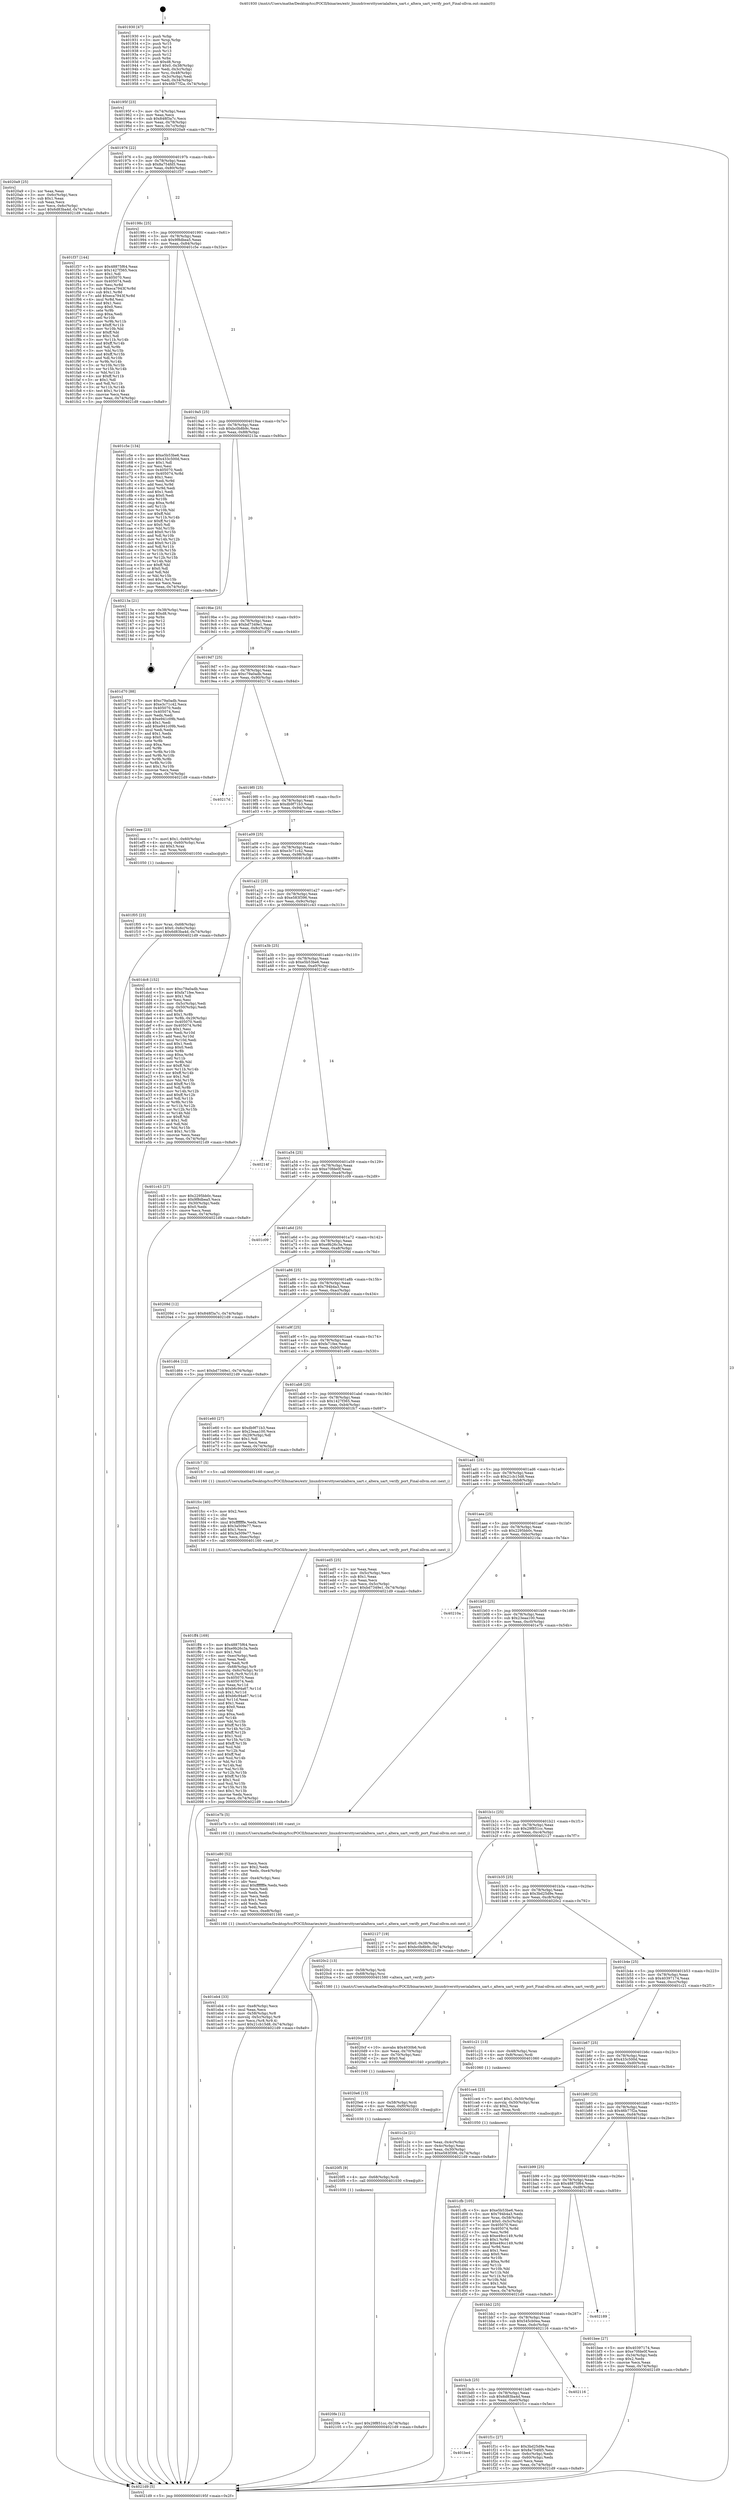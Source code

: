 digraph "0x401930" {
  label = "0x401930 (/mnt/c/Users/mathe/Desktop/tcc/POCII/binaries/extr_linuxdriversttyserialaltera_uart.c_altera_uart_verify_port_Final-ollvm.out::main(0))"
  labelloc = "t"
  node[shape=record]

  Entry [label="",width=0.3,height=0.3,shape=circle,fillcolor=black,style=filled]
  "0x40195f" [label="{
     0x40195f [23]\l
     | [instrs]\l
     &nbsp;&nbsp;0x40195f \<+3\>: mov -0x74(%rbp),%eax\l
     &nbsp;&nbsp;0x401962 \<+2\>: mov %eax,%ecx\l
     &nbsp;&nbsp;0x401964 \<+6\>: sub $0x848f3a7c,%ecx\l
     &nbsp;&nbsp;0x40196a \<+3\>: mov %eax,-0x78(%rbp)\l
     &nbsp;&nbsp;0x40196d \<+3\>: mov %ecx,-0x7c(%rbp)\l
     &nbsp;&nbsp;0x401970 \<+6\>: je 00000000004020a9 \<main+0x779\>\l
  }"]
  "0x4020a9" [label="{
     0x4020a9 [25]\l
     | [instrs]\l
     &nbsp;&nbsp;0x4020a9 \<+2\>: xor %eax,%eax\l
     &nbsp;&nbsp;0x4020ab \<+3\>: mov -0x6c(%rbp),%ecx\l
     &nbsp;&nbsp;0x4020ae \<+3\>: sub $0x1,%eax\l
     &nbsp;&nbsp;0x4020b1 \<+2\>: sub %eax,%ecx\l
     &nbsp;&nbsp;0x4020b3 \<+3\>: mov %ecx,-0x6c(%rbp)\l
     &nbsp;&nbsp;0x4020b6 \<+7\>: movl $0x6d83ba4d,-0x74(%rbp)\l
     &nbsp;&nbsp;0x4020bd \<+5\>: jmp 00000000004021d9 \<main+0x8a9\>\l
  }"]
  "0x401976" [label="{
     0x401976 [22]\l
     | [instrs]\l
     &nbsp;&nbsp;0x401976 \<+5\>: jmp 000000000040197b \<main+0x4b\>\l
     &nbsp;&nbsp;0x40197b \<+3\>: mov -0x78(%rbp),%eax\l
     &nbsp;&nbsp;0x40197e \<+5\>: sub $0x8a754fd5,%eax\l
     &nbsp;&nbsp;0x401983 \<+3\>: mov %eax,-0x80(%rbp)\l
     &nbsp;&nbsp;0x401986 \<+6\>: je 0000000000401f37 \<main+0x607\>\l
  }"]
  Exit [label="",width=0.3,height=0.3,shape=circle,fillcolor=black,style=filled,peripheries=2]
  "0x401f37" [label="{
     0x401f37 [144]\l
     | [instrs]\l
     &nbsp;&nbsp;0x401f37 \<+5\>: mov $0x48875f64,%eax\l
     &nbsp;&nbsp;0x401f3c \<+5\>: mov $0x1427f365,%ecx\l
     &nbsp;&nbsp;0x401f41 \<+2\>: mov $0x1,%dl\l
     &nbsp;&nbsp;0x401f43 \<+7\>: mov 0x405070,%esi\l
     &nbsp;&nbsp;0x401f4a \<+7\>: mov 0x405074,%edi\l
     &nbsp;&nbsp;0x401f51 \<+3\>: mov %esi,%r8d\l
     &nbsp;&nbsp;0x401f54 \<+7\>: sub $0xeca7943f,%r8d\l
     &nbsp;&nbsp;0x401f5b \<+4\>: sub $0x1,%r8d\l
     &nbsp;&nbsp;0x401f5f \<+7\>: add $0xeca7943f,%r8d\l
     &nbsp;&nbsp;0x401f66 \<+4\>: imul %r8d,%esi\l
     &nbsp;&nbsp;0x401f6a \<+3\>: and $0x1,%esi\l
     &nbsp;&nbsp;0x401f6d \<+3\>: cmp $0x0,%esi\l
     &nbsp;&nbsp;0x401f70 \<+4\>: sete %r9b\l
     &nbsp;&nbsp;0x401f74 \<+3\>: cmp $0xa,%edi\l
     &nbsp;&nbsp;0x401f77 \<+4\>: setl %r10b\l
     &nbsp;&nbsp;0x401f7b \<+3\>: mov %r9b,%r11b\l
     &nbsp;&nbsp;0x401f7e \<+4\>: xor $0xff,%r11b\l
     &nbsp;&nbsp;0x401f82 \<+3\>: mov %r10b,%bl\l
     &nbsp;&nbsp;0x401f85 \<+3\>: xor $0xff,%bl\l
     &nbsp;&nbsp;0x401f88 \<+3\>: xor $0x1,%dl\l
     &nbsp;&nbsp;0x401f8b \<+3\>: mov %r11b,%r14b\l
     &nbsp;&nbsp;0x401f8e \<+4\>: and $0xff,%r14b\l
     &nbsp;&nbsp;0x401f92 \<+3\>: and %dl,%r9b\l
     &nbsp;&nbsp;0x401f95 \<+3\>: mov %bl,%r15b\l
     &nbsp;&nbsp;0x401f98 \<+4\>: and $0xff,%r15b\l
     &nbsp;&nbsp;0x401f9c \<+3\>: and %dl,%r10b\l
     &nbsp;&nbsp;0x401f9f \<+3\>: or %r9b,%r14b\l
     &nbsp;&nbsp;0x401fa2 \<+3\>: or %r10b,%r15b\l
     &nbsp;&nbsp;0x401fa5 \<+3\>: xor %r15b,%r14b\l
     &nbsp;&nbsp;0x401fa8 \<+3\>: or %bl,%r11b\l
     &nbsp;&nbsp;0x401fab \<+4\>: xor $0xff,%r11b\l
     &nbsp;&nbsp;0x401faf \<+3\>: or $0x1,%dl\l
     &nbsp;&nbsp;0x401fb2 \<+3\>: and %dl,%r11b\l
     &nbsp;&nbsp;0x401fb5 \<+3\>: or %r11b,%r14b\l
     &nbsp;&nbsp;0x401fb8 \<+4\>: test $0x1,%r14b\l
     &nbsp;&nbsp;0x401fbc \<+3\>: cmovne %ecx,%eax\l
     &nbsp;&nbsp;0x401fbf \<+3\>: mov %eax,-0x74(%rbp)\l
     &nbsp;&nbsp;0x401fc2 \<+5\>: jmp 00000000004021d9 \<main+0x8a9\>\l
  }"]
  "0x40198c" [label="{
     0x40198c [25]\l
     | [instrs]\l
     &nbsp;&nbsp;0x40198c \<+5\>: jmp 0000000000401991 \<main+0x61\>\l
     &nbsp;&nbsp;0x401991 \<+3\>: mov -0x78(%rbp),%eax\l
     &nbsp;&nbsp;0x401994 \<+5\>: sub $0x9f8dbea5,%eax\l
     &nbsp;&nbsp;0x401999 \<+6\>: mov %eax,-0x84(%rbp)\l
     &nbsp;&nbsp;0x40199f \<+6\>: je 0000000000401c5e \<main+0x32e\>\l
  }"]
  "0x4020fe" [label="{
     0x4020fe [12]\l
     | [instrs]\l
     &nbsp;&nbsp;0x4020fe \<+7\>: movl $0x29f851cc,-0x74(%rbp)\l
     &nbsp;&nbsp;0x402105 \<+5\>: jmp 00000000004021d9 \<main+0x8a9\>\l
  }"]
  "0x401c5e" [label="{
     0x401c5e [134]\l
     | [instrs]\l
     &nbsp;&nbsp;0x401c5e \<+5\>: mov $0xe5b53be6,%eax\l
     &nbsp;&nbsp;0x401c63 \<+5\>: mov $0x433c500d,%ecx\l
     &nbsp;&nbsp;0x401c68 \<+2\>: mov $0x1,%dl\l
     &nbsp;&nbsp;0x401c6a \<+2\>: xor %esi,%esi\l
     &nbsp;&nbsp;0x401c6c \<+7\>: mov 0x405070,%edi\l
     &nbsp;&nbsp;0x401c73 \<+8\>: mov 0x405074,%r8d\l
     &nbsp;&nbsp;0x401c7b \<+3\>: sub $0x1,%esi\l
     &nbsp;&nbsp;0x401c7e \<+3\>: mov %edi,%r9d\l
     &nbsp;&nbsp;0x401c81 \<+3\>: add %esi,%r9d\l
     &nbsp;&nbsp;0x401c84 \<+4\>: imul %r9d,%edi\l
     &nbsp;&nbsp;0x401c88 \<+3\>: and $0x1,%edi\l
     &nbsp;&nbsp;0x401c8b \<+3\>: cmp $0x0,%edi\l
     &nbsp;&nbsp;0x401c8e \<+4\>: sete %r10b\l
     &nbsp;&nbsp;0x401c92 \<+4\>: cmp $0xa,%r8d\l
     &nbsp;&nbsp;0x401c96 \<+4\>: setl %r11b\l
     &nbsp;&nbsp;0x401c9a \<+3\>: mov %r10b,%bl\l
     &nbsp;&nbsp;0x401c9d \<+3\>: xor $0xff,%bl\l
     &nbsp;&nbsp;0x401ca0 \<+3\>: mov %r11b,%r14b\l
     &nbsp;&nbsp;0x401ca3 \<+4\>: xor $0xff,%r14b\l
     &nbsp;&nbsp;0x401ca7 \<+3\>: xor $0x0,%dl\l
     &nbsp;&nbsp;0x401caa \<+3\>: mov %bl,%r15b\l
     &nbsp;&nbsp;0x401cad \<+4\>: and $0x0,%r15b\l
     &nbsp;&nbsp;0x401cb1 \<+3\>: and %dl,%r10b\l
     &nbsp;&nbsp;0x401cb4 \<+3\>: mov %r14b,%r12b\l
     &nbsp;&nbsp;0x401cb7 \<+4\>: and $0x0,%r12b\l
     &nbsp;&nbsp;0x401cbb \<+3\>: and %dl,%r11b\l
     &nbsp;&nbsp;0x401cbe \<+3\>: or %r10b,%r15b\l
     &nbsp;&nbsp;0x401cc1 \<+3\>: or %r11b,%r12b\l
     &nbsp;&nbsp;0x401cc4 \<+3\>: xor %r12b,%r15b\l
     &nbsp;&nbsp;0x401cc7 \<+3\>: or %r14b,%bl\l
     &nbsp;&nbsp;0x401cca \<+3\>: xor $0xff,%bl\l
     &nbsp;&nbsp;0x401ccd \<+3\>: or $0x0,%dl\l
     &nbsp;&nbsp;0x401cd0 \<+2\>: and %dl,%bl\l
     &nbsp;&nbsp;0x401cd2 \<+3\>: or %bl,%r15b\l
     &nbsp;&nbsp;0x401cd5 \<+4\>: test $0x1,%r15b\l
     &nbsp;&nbsp;0x401cd9 \<+3\>: cmovne %ecx,%eax\l
     &nbsp;&nbsp;0x401cdc \<+3\>: mov %eax,-0x74(%rbp)\l
     &nbsp;&nbsp;0x401cdf \<+5\>: jmp 00000000004021d9 \<main+0x8a9\>\l
  }"]
  "0x4019a5" [label="{
     0x4019a5 [25]\l
     | [instrs]\l
     &nbsp;&nbsp;0x4019a5 \<+5\>: jmp 00000000004019aa \<main+0x7a\>\l
     &nbsp;&nbsp;0x4019aa \<+3\>: mov -0x78(%rbp),%eax\l
     &nbsp;&nbsp;0x4019ad \<+5\>: sub $0xbc0b8b9c,%eax\l
     &nbsp;&nbsp;0x4019b2 \<+6\>: mov %eax,-0x88(%rbp)\l
     &nbsp;&nbsp;0x4019b8 \<+6\>: je 000000000040213a \<main+0x80a\>\l
  }"]
  "0x4020f5" [label="{
     0x4020f5 [9]\l
     | [instrs]\l
     &nbsp;&nbsp;0x4020f5 \<+4\>: mov -0x68(%rbp),%rdi\l
     &nbsp;&nbsp;0x4020f9 \<+5\>: call 0000000000401030 \<free@plt\>\l
     | [calls]\l
     &nbsp;&nbsp;0x401030 \{1\} (unknown)\l
  }"]
  "0x40213a" [label="{
     0x40213a [21]\l
     | [instrs]\l
     &nbsp;&nbsp;0x40213a \<+3\>: mov -0x38(%rbp),%eax\l
     &nbsp;&nbsp;0x40213d \<+7\>: add $0xd8,%rsp\l
     &nbsp;&nbsp;0x402144 \<+1\>: pop %rbx\l
     &nbsp;&nbsp;0x402145 \<+2\>: pop %r12\l
     &nbsp;&nbsp;0x402147 \<+2\>: pop %r13\l
     &nbsp;&nbsp;0x402149 \<+2\>: pop %r14\l
     &nbsp;&nbsp;0x40214b \<+2\>: pop %r15\l
     &nbsp;&nbsp;0x40214d \<+1\>: pop %rbp\l
     &nbsp;&nbsp;0x40214e \<+1\>: ret\l
  }"]
  "0x4019be" [label="{
     0x4019be [25]\l
     | [instrs]\l
     &nbsp;&nbsp;0x4019be \<+5\>: jmp 00000000004019c3 \<main+0x93\>\l
     &nbsp;&nbsp;0x4019c3 \<+3\>: mov -0x78(%rbp),%eax\l
     &nbsp;&nbsp;0x4019c6 \<+5\>: sub $0xbd7349e1,%eax\l
     &nbsp;&nbsp;0x4019cb \<+6\>: mov %eax,-0x8c(%rbp)\l
     &nbsp;&nbsp;0x4019d1 \<+6\>: je 0000000000401d70 \<main+0x440\>\l
  }"]
  "0x4020e6" [label="{
     0x4020e6 [15]\l
     | [instrs]\l
     &nbsp;&nbsp;0x4020e6 \<+4\>: mov -0x58(%rbp),%rdi\l
     &nbsp;&nbsp;0x4020ea \<+6\>: mov %eax,-0xf0(%rbp)\l
     &nbsp;&nbsp;0x4020f0 \<+5\>: call 0000000000401030 \<free@plt\>\l
     | [calls]\l
     &nbsp;&nbsp;0x401030 \{1\} (unknown)\l
  }"]
  "0x401d70" [label="{
     0x401d70 [88]\l
     | [instrs]\l
     &nbsp;&nbsp;0x401d70 \<+5\>: mov $0xc79a0adb,%eax\l
     &nbsp;&nbsp;0x401d75 \<+5\>: mov $0xe3c71c42,%ecx\l
     &nbsp;&nbsp;0x401d7a \<+7\>: mov 0x405070,%edx\l
     &nbsp;&nbsp;0x401d81 \<+7\>: mov 0x405074,%esi\l
     &nbsp;&nbsp;0x401d88 \<+2\>: mov %edx,%edi\l
     &nbsp;&nbsp;0x401d8a \<+6\>: sub $0xe941c09b,%edi\l
     &nbsp;&nbsp;0x401d90 \<+3\>: sub $0x1,%edi\l
     &nbsp;&nbsp;0x401d93 \<+6\>: add $0xe941c09b,%edi\l
     &nbsp;&nbsp;0x401d99 \<+3\>: imul %edi,%edx\l
     &nbsp;&nbsp;0x401d9c \<+3\>: and $0x1,%edx\l
     &nbsp;&nbsp;0x401d9f \<+3\>: cmp $0x0,%edx\l
     &nbsp;&nbsp;0x401da2 \<+4\>: sete %r8b\l
     &nbsp;&nbsp;0x401da6 \<+3\>: cmp $0xa,%esi\l
     &nbsp;&nbsp;0x401da9 \<+4\>: setl %r9b\l
     &nbsp;&nbsp;0x401dad \<+3\>: mov %r8b,%r10b\l
     &nbsp;&nbsp;0x401db0 \<+3\>: and %r9b,%r10b\l
     &nbsp;&nbsp;0x401db3 \<+3\>: xor %r9b,%r8b\l
     &nbsp;&nbsp;0x401db6 \<+3\>: or %r8b,%r10b\l
     &nbsp;&nbsp;0x401db9 \<+4\>: test $0x1,%r10b\l
     &nbsp;&nbsp;0x401dbd \<+3\>: cmovne %ecx,%eax\l
     &nbsp;&nbsp;0x401dc0 \<+3\>: mov %eax,-0x74(%rbp)\l
     &nbsp;&nbsp;0x401dc3 \<+5\>: jmp 00000000004021d9 \<main+0x8a9\>\l
  }"]
  "0x4019d7" [label="{
     0x4019d7 [25]\l
     | [instrs]\l
     &nbsp;&nbsp;0x4019d7 \<+5\>: jmp 00000000004019dc \<main+0xac\>\l
     &nbsp;&nbsp;0x4019dc \<+3\>: mov -0x78(%rbp),%eax\l
     &nbsp;&nbsp;0x4019df \<+5\>: sub $0xc79a0adb,%eax\l
     &nbsp;&nbsp;0x4019e4 \<+6\>: mov %eax,-0x90(%rbp)\l
     &nbsp;&nbsp;0x4019ea \<+6\>: je 000000000040217d \<main+0x84d\>\l
  }"]
  "0x4020cf" [label="{
     0x4020cf [23]\l
     | [instrs]\l
     &nbsp;&nbsp;0x4020cf \<+10\>: movabs $0x4030b6,%rdi\l
     &nbsp;&nbsp;0x4020d9 \<+3\>: mov %eax,-0x70(%rbp)\l
     &nbsp;&nbsp;0x4020dc \<+3\>: mov -0x70(%rbp),%esi\l
     &nbsp;&nbsp;0x4020df \<+2\>: mov $0x0,%al\l
     &nbsp;&nbsp;0x4020e1 \<+5\>: call 0000000000401040 \<printf@plt\>\l
     | [calls]\l
     &nbsp;&nbsp;0x401040 \{1\} (unknown)\l
  }"]
  "0x40217d" [label="{
     0x40217d\l
  }", style=dashed]
  "0x4019f0" [label="{
     0x4019f0 [25]\l
     | [instrs]\l
     &nbsp;&nbsp;0x4019f0 \<+5\>: jmp 00000000004019f5 \<main+0xc5\>\l
     &nbsp;&nbsp;0x4019f5 \<+3\>: mov -0x78(%rbp),%eax\l
     &nbsp;&nbsp;0x4019f8 \<+5\>: sub $0xdb9f71b3,%eax\l
     &nbsp;&nbsp;0x4019fd \<+6\>: mov %eax,-0x94(%rbp)\l
     &nbsp;&nbsp;0x401a03 \<+6\>: je 0000000000401eee \<main+0x5be\>\l
  }"]
  "0x401ff4" [label="{
     0x401ff4 [169]\l
     | [instrs]\l
     &nbsp;&nbsp;0x401ff4 \<+5\>: mov $0x48875f64,%ecx\l
     &nbsp;&nbsp;0x401ff9 \<+5\>: mov $0xe9b26c3a,%edx\l
     &nbsp;&nbsp;0x401ffe \<+3\>: mov $0x1,%sil\l
     &nbsp;&nbsp;0x402001 \<+6\>: mov -0xec(%rbp),%edi\l
     &nbsp;&nbsp;0x402007 \<+3\>: imul %eax,%edi\l
     &nbsp;&nbsp;0x40200a \<+3\>: movslq %edi,%r8\l
     &nbsp;&nbsp;0x40200d \<+4\>: mov -0x68(%rbp),%r9\l
     &nbsp;&nbsp;0x402011 \<+4\>: movslq -0x6c(%rbp),%r10\l
     &nbsp;&nbsp;0x402015 \<+4\>: mov %r8,(%r9,%r10,8)\l
     &nbsp;&nbsp;0x402019 \<+7\>: mov 0x405070,%eax\l
     &nbsp;&nbsp;0x402020 \<+7\>: mov 0x405074,%edi\l
     &nbsp;&nbsp;0x402027 \<+3\>: mov %eax,%r11d\l
     &nbsp;&nbsp;0x40202a \<+7\>: sub $0xb6c94a67,%r11d\l
     &nbsp;&nbsp;0x402031 \<+4\>: sub $0x1,%r11d\l
     &nbsp;&nbsp;0x402035 \<+7\>: add $0xb6c94a67,%r11d\l
     &nbsp;&nbsp;0x40203c \<+4\>: imul %r11d,%eax\l
     &nbsp;&nbsp;0x402040 \<+3\>: and $0x1,%eax\l
     &nbsp;&nbsp;0x402043 \<+3\>: cmp $0x0,%eax\l
     &nbsp;&nbsp;0x402046 \<+3\>: sete %bl\l
     &nbsp;&nbsp;0x402049 \<+3\>: cmp $0xa,%edi\l
     &nbsp;&nbsp;0x40204c \<+4\>: setl %r14b\l
     &nbsp;&nbsp;0x402050 \<+3\>: mov %bl,%r15b\l
     &nbsp;&nbsp;0x402053 \<+4\>: xor $0xff,%r15b\l
     &nbsp;&nbsp;0x402057 \<+3\>: mov %r14b,%r12b\l
     &nbsp;&nbsp;0x40205a \<+4\>: xor $0xff,%r12b\l
     &nbsp;&nbsp;0x40205e \<+4\>: xor $0x1,%sil\l
     &nbsp;&nbsp;0x402062 \<+3\>: mov %r15b,%r13b\l
     &nbsp;&nbsp;0x402065 \<+4\>: and $0xff,%r13b\l
     &nbsp;&nbsp;0x402069 \<+3\>: and %sil,%bl\l
     &nbsp;&nbsp;0x40206c \<+3\>: mov %r12b,%al\l
     &nbsp;&nbsp;0x40206f \<+2\>: and $0xff,%al\l
     &nbsp;&nbsp;0x402071 \<+3\>: and %sil,%r14b\l
     &nbsp;&nbsp;0x402074 \<+3\>: or %bl,%r13b\l
     &nbsp;&nbsp;0x402077 \<+3\>: or %r14b,%al\l
     &nbsp;&nbsp;0x40207a \<+3\>: xor %al,%r13b\l
     &nbsp;&nbsp;0x40207d \<+3\>: or %r12b,%r15b\l
     &nbsp;&nbsp;0x402080 \<+4\>: xor $0xff,%r15b\l
     &nbsp;&nbsp;0x402084 \<+4\>: or $0x1,%sil\l
     &nbsp;&nbsp;0x402088 \<+3\>: and %sil,%r15b\l
     &nbsp;&nbsp;0x40208b \<+3\>: or %r15b,%r13b\l
     &nbsp;&nbsp;0x40208e \<+4\>: test $0x1,%r13b\l
     &nbsp;&nbsp;0x402092 \<+3\>: cmovne %edx,%ecx\l
     &nbsp;&nbsp;0x402095 \<+3\>: mov %ecx,-0x74(%rbp)\l
     &nbsp;&nbsp;0x402098 \<+5\>: jmp 00000000004021d9 \<main+0x8a9\>\l
  }"]
  "0x401eee" [label="{
     0x401eee [23]\l
     | [instrs]\l
     &nbsp;&nbsp;0x401eee \<+7\>: movl $0x1,-0x60(%rbp)\l
     &nbsp;&nbsp;0x401ef5 \<+4\>: movslq -0x60(%rbp),%rax\l
     &nbsp;&nbsp;0x401ef9 \<+4\>: shl $0x3,%rax\l
     &nbsp;&nbsp;0x401efd \<+3\>: mov %rax,%rdi\l
     &nbsp;&nbsp;0x401f00 \<+5\>: call 0000000000401050 \<malloc@plt\>\l
     | [calls]\l
     &nbsp;&nbsp;0x401050 \{1\} (unknown)\l
  }"]
  "0x401a09" [label="{
     0x401a09 [25]\l
     | [instrs]\l
     &nbsp;&nbsp;0x401a09 \<+5\>: jmp 0000000000401a0e \<main+0xde\>\l
     &nbsp;&nbsp;0x401a0e \<+3\>: mov -0x78(%rbp),%eax\l
     &nbsp;&nbsp;0x401a11 \<+5\>: sub $0xe3c71c42,%eax\l
     &nbsp;&nbsp;0x401a16 \<+6\>: mov %eax,-0x98(%rbp)\l
     &nbsp;&nbsp;0x401a1c \<+6\>: je 0000000000401dc8 \<main+0x498\>\l
  }"]
  "0x401fcc" [label="{
     0x401fcc [40]\l
     | [instrs]\l
     &nbsp;&nbsp;0x401fcc \<+5\>: mov $0x2,%ecx\l
     &nbsp;&nbsp;0x401fd1 \<+1\>: cltd\l
     &nbsp;&nbsp;0x401fd2 \<+2\>: idiv %ecx\l
     &nbsp;&nbsp;0x401fd4 \<+6\>: imul $0xfffffffe,%edx,%ecx\l
     &nbsp;&nbsp;0x401fda \<+6\>: sub $0x3a509e77,%ecx\l
     &nbsp;&nbsp;0x401fe0 \<+3\>: add $0x1,%ecx\l
     &nbsp;&nbsp;0x401fe3 \<+6\>: add $0x3a509e77,%ecx\l
     &nbsp;&nbsp;0x401fe9 \<+6\>: mov %ecx,-0xec(%rbp)\l
     &nbsp;&nbsp;0x401fef \<+5\>: call 0000000000401160 \<next_i\>\l
     | [calls]\l
     &nbsp;&nbsp;0x401160 \{1\} (/mnt/c/Users/mathe/Desktop/tcc/POCII/binaries/extr_linuxdriversttyserialaltera_uart.c_altera_uart_verify_port_Final-ollvm.out::next_i)\l
  }"]
  "0x401dc8" [label="{
     0x401dc8 [152]\l
     | [instrs]\l
     &nbsp;&nbsp;0x401dc8 \<+5\>: mov $0xc79a0adb,%eax\l
     &nbsp;&nbsp;0x401dcd \<+5\>: mov $0xfa71fee,%ecx\l
     &nbsp;&nbsp;0x401dd2 \<+2\>: mov $0x1,%dl\l
     &nbsp;&nbsp;0x401dd4 \<+2\>: xor %esi,%esi\l
     &nbsp;&nbsp;0x401dd6 \<+3\>: mov -0x5c(%rbp),%edi\l
     &nbsp;&nbsp;0x401dd9 \<+3\>: cmp -0x50(%rbp),%edi\l
     &nbsp;&nbsp;0x401ddc \<+4\>: setl %r8b\l
     &nbsp;&nbsp;0x401de0 \<+4\>: and $0x1,%r8b\l
     &nbsp;&nbsp;0x401de4 \<+4\>: mov %r8b,-0x29(%rbp)\l
     &nbsp;&nbsp;0x401de8 \<+7\>: mov 0x405070,%edi\l
     &nbsp;&nbsp;0x401def \<+8\>: mov 0x405074,%r9d\l
     &nbsp;&nbsp;0x401df7 \<+3\>: sub $0x1,%esi\l
     &nbsp;&nbsp;0x401dfa \<+3\>: mov %edi,%r10d\l
     &nbsp;&nbsp;0x401dfd \<+3\>: add %esi,%r10d\l
     &nbsp;&nbsp;0x401e00 \<+4\>: imul %r10d,%edi\l
     &nbsp;&nbsp;0x401e04 \<+3\>: and $0x1,%edi\l
     &nbsp;&nbsp;0x401e07 \<+3\>: cmp $0x0,%edi\l
     &nbsp;&nbsp;0x401e0a \<+4\>: sete %r8b\l
     &nbsp;&nbsp;0x401e0e \<+4\>: cmp $0xa,%r9d\l
     &nbsp;&nbsp;0x401e12 \<+4\>: setl %r11b\l
     &nbsp;&nbsp;0x401e16 \<+3\>: mov %r8b,%bl\l
     &nbsp;&nbsp;0x401e19 \<+3\>: xor $0xff,%bl\l
     &nbsp;&nbsp;0x401e1c \<+3\>: mov %r11b,%r14b\l
     &nbsp;&nbsp;0x401e1f \<+4\>: xor $0xff,%r14b\l
     &nbsp;&nbsp;0x401e23 \<+3\>: xor $0x1,%dl\l
     &nbsp;&nbsp;0x401e26 \<+3\>: mov %bl,%r15b\l
     &nbsp;&nbsp;0x401e29 \<+4\>: and $0xff,%r15b\l
     &nbsp;&nbsp;0x401e2d \<+3\>: and %dl,%r8b\l
     &nbsp;&nbsp;0x401e30 \<+3\>: mov %r14b,%r12b\l
     &nbsp;&nbsp;0x401e33 \<+4\>: and $0xff,%r12b\l
     &nbsp;&nbsp;0x401e37 \<+3\>: and %dl,%r11b\l
     &nbsp;&nbsp;0x401e3a \<+3\>: or %r8b,%r15b\l
     &nbsp;&nbsp;0x401e3d \<+3\>: or %r11b,%r12b\l
     &nbsp;&nbsp;0x401e40 \<+3\>: xor %r12b,%r15b\l
     &nbsp;&nbsp;0x401e43 \<+3\>: or %r14b,%bl\l
     &nbsp;&nbsp;0x401e46 \<+3\>: xor $0xff,%bl\l
     &nbsp;&nbsp;0x401e49 \<+3\>: or $0x1,%dl\l
     &nbsp;&nbsp;0x401e4c \<+2\>: and %dl,%bl\l
     &nbsp;&nbsp;0x401e4e \<+3\>: or %bl,%r15b\l
     &nbsp;&nbsp;0x401e51 \<+4\>: test $0x1,%r15b\l
     &nbsp;&nbsp;0x401e55 \<+3\>: cmovne %ecx,%eax\l
     &nbsp;&nbsp;0x401e58 \<+3\>: mov %eax,-0x74(%rbp)\l
     &nbsp;&nbsp;0x401e5b \<+5\>: jmp 00000000004021d9 \<main+0x8a9\>\l
  }"]
  "0x401a22" [label="{
     0x401a22 [25]\l
     | [instrs]\l
     &nbsp;&nbsp;0x401a22 \<+5\>: jmp 0000000000401a27 \<main+0xf7\>\l
     &nbsp;&nbsp;0x401a27 \<+3\>: mov -0x78(%rbp),%eax\l
     &nbsp;&nbsp;0x401a2a \<+5\>: sub $0xe583f396,%eax\l
     &nbsp;&nbsp;0x401a2f \<+6\>: mov %eax,-0x9c(%rbp)\l
     &nbsp;&nbsp;0x401a35 \<+6\>: je 0000000000401c43 \<main+0x313\>\l
  }"]
  "0x401be4" [label="{
     0x401be4\l
  }", style=dashed]
  "0x401c43" [label="{
     0x401c43 [27]\l
     | [instrs]\l
     &nbsp;&nbsp;0x401c43 \<+5\>: mov $0x2295bb0c,%eax\l
     &nbsp;&nbsp;0x401c48 \<+5\>: mov $0x9f8dbea5,%ecx\l
     &nbsp;&nbsp;0x401c4d \<+3\>: mov -0x30(%rbp),%edx\l
     &nbsp;&nbsp;0x401c50 \<+3\>: cmp $0x0,%edx\l
     &nbsp;&nbsp;0x401c53 \<+3\>: cmove %ecx,%eax\l
     &nbsp;&nbsp;0x401c56 \<+3\>: mov %eax,-0x74(%rbp)\l
     &nbsp;&nbsp;0x401c59 \<+5\>: jmp 00000000004021d9 \<main+0x8a9\>\l
  }"]
  "0x401a3b" [label="{
     0x401a3b [25]\l
     | [instrs]\l
     &nbsp;&nbsp;0x401a3b \<+5\>: jmp 0000000000401a40 \<main+0x110\>\l
     &nbsp;&nbsp;0x401a40 \<+3\>: mov -0x78(%rbp),%eax\l
     &nbsp;&nbsp;0x401a43 \<+5\>: sub $0xe5b53be6,%eax\l
     &nbsp;&nbsp;0x401a48 \<+6\>: mov %eax,-0xa0(%rbp)\l
     &nbsp;&nbsp;0x401a4e \<+6\>: je 000000000040214f \<main+0x81f\>\l
  }"]
  "0x401f1c" [label="{
     0x401f1c [27]\l
     | [instrs]\l
     &nbsp;&nbsp;0x401f1c \<+5\>: mov $0x3bd25d9e,%eax\l
     &nbsp;&nbsp;0x401f21 \<+5\>: mov $0x8a754fd5,%ecx\l
     &nbsp;&nbsp;0x401f26 \<+3\>: mov -0x6c(%rbp),%edx\l
     &nbsp;&nbsp;0x401f29 \<+3\>: cmp -0x60(%rbp),%edx\l
     &nbsp;&nbsp;0x401f2c \<+3\>: cmovl %ecx,%eax\l
     &nbsp;&nbsp;0x401f2f \<+3\>: mov %eax,-0x74(%rbp)\l
     &nbsp;&nbsp;0x401f32 \<+5\>: jmp 00000000004021d9 \<main+0x8a9\>\l
  }"]
  "0x40214f" [label="{
     0x40214f\l
  }", style=dashed]
  "0x401a54" [label="{
     0x401a54 [25]\l
     | [instrs]\l
     &nbsp;&nbsp;0x401a54 \<+5\>: jmp 0000000000401a59 \<main+0x129\>\l
     &nbsp;&nbsp;0x401a59 \<+3\>: mov -0x78(%rbp),%eax\l
     &nbsp;&nbsp;0x401a5c \<+5\>: sub $0xe70fde0f,%eax\l
     &nbsp;&nbsp;0x401a61 \<+6\>: mov %eax,-0xa4(%rbp)\l
     &nbsp;&nbsp;0x401a67 \<+6\>: je 0000000000401c09 \<main+0x2d9\>\l
  }"]
  "0x401bcb" [label="{
     0x401bcb [25]\l
     | [instrs]\l
     &nbsp;&nbsp;0x401bcb \<+5\>: jmp 0000000000401bd0 \<main+0x2a0\>\l
     &nbsp;&nbsp;0x401bd0 \<+3\>: mov -0x78(%rbp),%eax\l
     &nbsp;&nbsp;0x401bd3 \<+5\>: sub $0x6d83ba4d,%eax\l
     &nbsp;&nbsp;0x401bd8 \<+6\>: mov %eax,-0xe0(%rbp)\l
     &nbsp;&nbsp;0x401bde \<+6\>: je 0000000000401f1c \<main+0x5ec\>\l
  }"]
  "0x401c09" [label="{
     0x401c09\l
  }", style=dashed]
  "0x401a6d" [label="{
     0x401a6d [25]\l
     | [instrs]\l
     &nbsp;&nbsp;0x401a6d \<+5\>: jmp 0000000000401a72 \<main+0x142\>\l
     &nbsp;&nbsp;0x401a72 \<+3\>: mov -0x78(%rbp),%eax\l
     &nbsp;&nbsp;0x401a75 \<+5\>: sub $0xe9b26c3a,%eax\l
     &nbsp;&nbsp;0x401a7a \<+6\>: mov %eax,-0xa8(%rbp)\l
     &nbsp;&nbsp;0x401a80 \<+6\>: je 000000000040209d \<main+0x76d\>\l
  }"]
  "0x402116" [label="{
     0x402116\l
  }", style=dashed]
  "0x40209d" [label="{
     0x40209d [12]\l
     | [instrs]\l
     &nbsp;&nbsp;0x40209d \<+7\>: movl $0x848f3a7c,-0x74(%rbp)\l
     &nbsp;&nbsp;0x4020a4 \<+5\>: jmp 00000000004021d9 \<main+0x8a9\>\l
  }"]
  "0x401a86" [label="{
     0x401a86 [25]\l
     | [instrs]\l
     &nbsp;&nbsp;0x401a86 \<+5\>: jmp 0000000000401a8b \<main+0x15b\>\l
     &nbsp;&nbsp;0x401a8b \<+3\>: mov -0x78(%rbp),%eax\l
     &nbsp;&nbsp;0x401a8e \<+5\>: sub $0x794b4a3,%eax\l
     &nbsp;&nbsp;0x401a93 \<+6\>: mov %eax,-0xac(%rbp)\l
     &nbsp;&nbsp;0x401a99 \<+6\>: je 0000000000401d64 \<main+0x434\>\l
  }"]
  "0x401bb2" [label="{
     0x401bb2 [25]\l
     | [instrs]\l
     &nbsp;&nbsp;0x401bb2 \<+5\>: jmp 0000000000401bb7 \<main+0x287\>\l
     &nbsp;&nbsp;0x401bb7 \<+3\>: mov -0x78(%rbp),%eax\l
     &nbsp;&nbsp;0x401bba \<+5\>: sub $0x545cb0ea,%eax\l
     &nbsp;&nbsp;0x401bbf \<+6\>: mov %eax,-0xdc(%rbp)\l
     &nbsp;&nbsp;0x401bc5 \<+6\>: je 0000000000402116 \<main+0x7e6\>\l
  }"]
  "0x401d64" [label="{
     0x401d64 [12]\l
     | [instrs]\l
     &nbsp;&nbsp;0x401d64 \<+7\>: movl $0xbd7349e1,-0x74(%rbp)\l
     &nbsp;&nbsp;0x401d6b \<+5\>: jmp 00000000004021d9 \<main+0x8a9\>\l
  }"]
  "0x401a9f" [label="{
     0x401a9f [25]\l
     | [instrs]\l
     &nbsp;&nbsp;0x401a9f \<+5\>: jmp 0000000000401aa4 \<main+0x174\>\l
     &nbsp;&nbsp;0x401aa4 \<+3\>: mov -0x78(%rbp),%eax\l
     &nbsp;&nbsp;0x401aa7 \<+5\>: sub $0xfa71fee,%eax\l
     &nbsp;&nbsp;0x401aac \<+6\>: mov %eax,-0xb0(%rbp)\l
     &nbsp;&nbsp;0x401ab2 \<+6\>: je 0000000000401e60 \<main+0x530\>\l
  }"]
  "0x402189" [label="{
     0x402189\l
  }", style=dashed]
  "0x401e60" [label="{
     0x401e60 [27]\l
     | [instrs]\l
     &nbsp;&nbsp;0x401e60 \<+5\>: mov $0xdb9f71b3,%eax\l
     &nbsp;&nbsp;0x401e65 \<+5\>: mov $0x23eaa100,%ecx\l
     &nbsp;&nbsp;0x401e6a \<+3\>: mov -0x29(%rbp),%dl\l
     &nbsp;&nbsp;0x401e6d \<+3\>: test $0x1,%dl\l
     &nbsp;&nbsp;0x401e70 \<+3\>: cmovne %ecx,%eax\l
     &nbsp;&nbsp;0x401e73 \<+3\>: mov %eax,-0x74(%rbp)\l
     &nbsp;&nbsp;0x401e76 \<+5\>: jmp 00000000004021d9 \<main+0x8a9\>\l
  }"]
  "0x401ab8" [label="{
     0x401ab8 [25]\l
     | [instrs]\l
     &nbsp;&nbsp;0x401ab8 \<+5\>: jmp 0000000000401abd \<main+0x18d\>\l
     &nbsp;&nbsp;0x401abd \<+3\>: mov -0x78(%rbp),%eax\l
     &nbsp;&nbsp;0x401ac0 \<+5\>: sub $0x1427f365,%eax\l
     &nbsp;&nbsp;0x401ac5 \<+6\>: mov %eax,-0xb4(%rbp)\l
     &nbsp;&nbsp;0x401acb \<+6\>: je 0000000000401fc7 \<main+0x697\>\l
  }"]
  "0x401f05" [label="{
     0x401f05 [23]\l
     | [instrs]\l
     &nbsp;&nbsp;0x401f05 \<+4\>: mov %rax,-0x68(%rbp)\l
     &nbsp;&nbsp;0x401f09 \<+7\>: movl $0x0,-0x6c(%rbp)\l
     &nbsp;&nbsp;0x401f10 \<+7\>: movl $0x6d83ba4d,-0x74(%rbp)\l
     &nbsp;&nbsp;0x401f17 \<+5\>: jmp 00000000004021d9 \<main+0x8a9\>\l
  }"]
  "0x401fc7" [label="{
     0x401fc7 [5]\l
     | [instrs]\l
     &nbsp;&nbsp;0x401fc7 \<+5\>: call 0000000000401160 \<next_i\>\l
     | [calls]\l
     &nbsp;&nbsp;0x401160 \{1\} (/mnt/c/Users/mathe/Desktop/tcc/POCII/binaries/extr_linuxdriversttyserialaltera_uart.c_altera_uart_verify_port_Final-ollvm.out::next_i)\l
  }"]
  "0x401ad1" [label="{
     0x401ad1 [25]\l
     | [instrs]\l
     &nbsp;&nbsp;0x401ad1 \<+5\>: jmp 0000000000401ad6 \<main+0x1a6\>\l
     &nbsp;&nbsp;0x401ad6 \<+3\>: mov -0x78(%rbp),%eax\l
     &nbsp;&nbsp;0x401ad9 \<+5\>: sub $0x21cb15d8,%eax\l
     &nbsp;&nbsp;0x401ade \<+6\>: mov %eax,-0xb8(%rbp)\l
     &nbsp;&nbsp;0x401ae4 \<+6\>: je 0000000000401ed5 \<main+0x5a5\>\l
  }"]
  "0x401eb4" [label="{
     0x401eb4 [33]\l
     | [instrs]\l
     &nbsp;&nbsp;0x401eb4 \<+6\>: mov -0xe8(%rbp),%ecx\l
     &nbsp;&nbsp;0x401eba \<+3\>: imul %eax,%ecx\l
     &nbsp;&nbsp;0x401ebd \<+4\>: mov -0x58(%rbp),%r8\l
     &nbsp;&nbsp;0x401ec1 \<+4\>: movslq -0x5c(%rbp),%r9\l
     &nbsp;&nbsp;0x401ec5 \<+4\>: mov %ecx,(%r8,%r9,4)\l
     &nbsp;&nbsp;0x401ec9 \<+7\>: movl $0x21cb15d8,-0x74(%rbp)\l
     &nbsp;&nbsp;0x401ed0 \<+5\>: jmp 00000000004021d9 \<main+0x8a9\>\l
  }"]
  "0x401ed5" [label="{
     0x401ed5 [25]\l
     | [instrs]\l
     &nbsp;&nbsp;0x401ed5 \<+2\>: xor %eax,%eax\l
     &nbsp;&nbsp;0x401ed7 \<+3\>: mov -0x5c(%rbp),%ecx\l
     &nbsp;&nbsp;0x401eda \<+3\>: sub $0x1,%eax\l
     &nbsp;&nbsp;0x401edd \<+2\>: sub %eax,%ecx\l
     &nbsp;&nbsp;0x401edf \<+3\>: mov %ecx,-0x5c(%rbp)\l
     &nbsp;&nbsp;0x401ee2 \<+7\>: movl $0xbd7349e1,-0x74(%rbp)\l
     &nbsp;&nbsp;0x401ee9 \<+5\>: jmp 00000000004021d9 \<main+0x8a9\>\l
  }"]
  "0x401aea" [label="{
     0x401aea [25]\l
     | [instrs]\l
     &nbsp;&nbsp;0x401aea \<+5\>: jmp 0000000000401aef \<main+0x1bf\>\l
     &nbsp;&nbsp;0x401aef \<+3\>: mov -0x78(%rbp),%eax\l
     &nbsp;&nbsp;0x401af2 \<+5\>: sub $0x2295bb0c,%eax\l
     &nbsp;&nbsp;0x401af7 \<+6\>: mov %eax,-0xbc(%rbp)\l
     &nbsp;&nbsp;0x401afd \<+6\>: je 000000000040210a \<main+0x7da\>\l
  }"]
  "0x401e80" [label="{
     0x401e80 [52]\l
     | [instrs]\l
     &nbsp;&nbsp;0x401e80 \<+2\>: xor %ecx,%ecx\l
     &nbsp;&nbsp;0x401e82 \<+5\>: mov $0x2,%edx\l
     &nbsp;&nbsp;0x401e87 \<+6\>: mov %edx,-0xe4(%rbp)\l
     &nbsp;&nbsp;0x401e8d \<+1\>: cltd\l
     &nbsp;&nbsp;0x401e8e \<+6\>: mov -0xe4(%rbp),%esi\l
     &nbsp;&nbsp;0x401e94 \<+2\>: idiv %esi\l
     &nbsp;&nbsp;0x401e96 \<+6\>: imul $0xfffffffe,%edx,%edx\l
     &nbsp;&nbsp;0x401e9c \<+2\>: mov %ecx,%edi\l
     &nbsp;&nbsp;0x401e9e \<+2\>: sub %edx,%edi\l
     &nbsp;&nbsp;0x401ea0 \<+2\>: mov %ecx,%edx\l
     &nbsp;&nbsp;0x401ea2 \<+3\>: sub $0x1,%edx\l
     &nbsp;&nbsp;0x401ea5 \<+2\>: add %edx,%edi\l
     &nbsp;&nbsp;0x401ea7 \<+2\>: sub %edi,%ecx\l
     &nbsp;&nbsp;0x401ea9 \<+6\>: mov %ecx,-0xe8(%rbp)\l
     &nbsp;&nbsp;0x401eaf \<+5\>: call 0000000000401160 \<next_i\>\l
     | [calls]\l
     &nbsp;&nbsp;0x401160 \{1\} (/mnt/c/Users/mathe/Desktop/tcc/POCII/binaries/extr_linuxdriversttyserialaltera_uart.c_altera_uart_verify_port_Final-ollvm.out::next_i)\l
  }"]
  "0x40210a" [label="{
     0x40210a\l
  }", style=dashed]
  "0x401b03" [label="{
     0x401b03 [25]\l
     | [instrs]\l
     &nbsp;&nbsp;0x401b03 \<+5\>: jmp 0000000000401b08 \<main+0x1d8\>\l
     &nbsp;&nbsp;0x401b08 \<+3\>: mov -0x78(%rbp),%eax\l
     &nbsp;&nbsp;0x401b0b \<+5\>: sub $0x23eaa100,%eax\l
     &nbsp;&nbsp;0x401b10 \<+6\>: mov %eax,-0xc0(%rbp)\l
     &nbsp;&nbsp;0x401b16 \<+6\>: je 0000000000401e7b \<main+0x54b\>\l
  }"]
  "0x401cfb" [label="{
     0x401cfb [105]\l
     | [instrs]\l
     &nbsp;&nbsp;0x401cfb \<+5\>: mov $0xe5b53be6,%ecx\l
     &nbsp;&nbsp;0x401d00 \<+5\>: mov $0x794b4a3,%edx\l
     &nbsp;&nbsp;0x401d05 \<+4\>: mov %rax,-0x58(%rbp)\l
     &nbsp;&nbsp;0x401d09 \<+7\>: movl $0x0,-0x5c(%rbp)\l
     &nbsp;&nbsp;0x401d10 \<+7\>: mov 0x405070,%esi\l
     &nbsp;&nbsp;0x401d17 \<+8\>: mov 0x405074,%r8d\l
     &nbsp;&nbsp;0x401d1f \<+3\>: mov %esi,%r9d\l
     &nbsp;&nbsp;0x401d22 \<+7\>: sub $0xe49cc149,%r9d\l
     &nbsp;&nbsp;0x401d29 \<+4\>: sub $0x1,%r9d\l
     &nbsp;&nbsp;0x401d2d \<+7\>: add $0xe49cc149,%r9d\l
     &nbsp;&nbsp;0x401d34 \<+4\>: imul %r9d,%esi\l
     &nbsp;&nbsp;0x401d38 \<+3\>: and $0x1,%esi\l
     &nbsp;&nbsp;0x401d3b \<+3\>: cmp $0x0,%esi\l
     &nbsp;&nbsp;0x401d3e \<+4\>: sete %r10b\l
     &nbsp;&nbsp;0x401d42 \<+4\>: cmp $0xa,%r8d\l
     &nbsp;&nbsp;0x401d46 \<+4\>: setl %r11b\l
     &nbsp;&nbsp;0x401d4a \<+3\>: mov %r10b,%bl\l
     &nbsp;&nbsp;0x401d4d \<+3\>: and %r11b,%bl\l
     &nbsp;&nbsp;0x401d50 \<+3\>: xor %r11b,%r10b\l
     &nbsp;&nbsp;0x401d53 \<+3\>: or %r10b,%bl\l
     &nbsp;&nbsp;0x401d56 \<+3\>: test $0x1,%bl\l
     &nbsp;&nbsp;0x401d59 \<+3\>: cmovne %edx,%ecx\l
     &nbsp;&nbsp;0x401d5c \<+3\>: mov %ecx,-0x74(%rbp)\l
     &nbsp;&nbsp;0x401d5f \<+5\>: jmp 00000000004021d9 \<main+0x8a9\>\l
  }"]
  "0x401e7b" [label="{
     0x401e7b [5]\l
     | [instrs]\l
     &nbsp;&nbsp;0x401e7b \<+5\>: call 0000000000401160 \<next_i\>\l
     | [calls]\l
     &nbsp;&nbsp;0x401160 \{1\} (/mnt/c/Users/mathe/Desktop/tcc/POCII/binaries/extr_linuxdriversttyserialaltera_uart.c_altera_uart_verify_port_Final-ollvm.out::next_i)\l
  }"]
  "0x401b1c" [label="{
     0x401b1c [25]\l
     | [instrs]\l
     &nbsp;&nbsp;0x401b1c \<+5\>: jmp 0000000000401b21 \<main+0x1f1\>\l
     &nbsp;&nbsp;0x401b21 \<+3\>: mov -0x78(%rbp),%eax\l
     &nbsp;&nbsp;0x401b24 \<+5\>: sub $0x29f851cc,%eax\l
     &nbsp;&nbsp;0x401b29 \<+6\>: mov %eax,-0xc4(%rbp)\l
     &nbsp;&nbsp;0x401b2f \<+6\>: je 0000000000402127 \<main+0x7f7\>\l
  }"]
  "0x401c2e" [label="{
     0x401c2e [21]\l
     | [instrs]\l
     &nbsp;&nbsp;0x401c2e \<+3\>: mov %eax,-0x4c(%rbp)\l
     &nbsp;&nbsp;0x401c31 \<+3\>: mov -0x4c(%rbp),%eax\l
     &nbsp;&nbsp;0x401c34 \<+3\>: mov %eax,-0x30(%rbp)\l
     &nbsp;&nbsp;0x401c37 \<+7\>: movl $0xe583f396,-0x74(%rbp)\l
     &nbsp;&nbsp;0x401c3e \<+5\>: jmp 00000000004021d9 \<main+0x8a9\>\l
  }"]
  "0x402127" [label="{
     0x402127 [19]\l
     | [instrs]\l
     &nbsp;&nbsp;0x402127 \<+7\>: movl $0x0,-0x38(%rbp)\l
     &nbsp;&nbsp;0x40212e \<+7\>: movl $0xbc0b8b9c,-0x74(%rbp)\l
     &nbsp;&nbsp;0x402135 \<+5\>: jmp 00000000004021d9 \<main+0x8a9\>\l
  }"]
  "0x401b35" [label="{
     0x401b35 [25]\l
     | [instrs]\l
     &nbsp;&nbsp;0x401b35 \<+5\>: jmp 0000000000401b3a \<main+0x20a\>\l
     &nbsp;&nbsp;0x401b3a \<+3\>: mov -0x78(%rbp),%eax\l
     &nbsp;&nbsp;0x401b3d \<+5\>: sub $0x3bd25d9e,%eax\l
     &nbsp;&nbsp;0x401b42 \<+6\>: mov %eax,-0xc8(%rbp)\l
     &nbsp;&nbsp;0x401b48 \<+6\>: je 00000000004020c2 \<main+0x792\>\l
  }"]
  "0x401930" [label="{
     0x401930 [47]\l
     | [instrs]\l
     &nbsp;&nbsp;0x401930 \<+1\>: push %rbp\l
     &nbsp;&nbsp;0x401931 \<+3\>: mov %rsp,%rbp\l
     &nbsp;&nbsp;0x401934 \<+2\>: push %r15\l
     &nbsp;&nbsp;0x401936 \<+2\>: push %r14\l
     &nbsp;&nbsp;0x401938 \<+2\>: push %r13\l
     &nbsp;&nbsp;0x40193a \<+2\>: push %r12\l
     &nbsp;&nbsp;0x40193c \<+1\>: push %rbx\l
     &nbsp;&nbsp;0x40193d \<+7\>: sub $0xd8,%rsp\l
     &nbsp;&nbsp;0x401944 \<+7\>: movl $0x0,-0x38(%rbp)\l
     &nbsp;&nbsp;0x40194b \<+3\>: mov %edi,-0x3c(%rbp)\l
     &nbsp;&nbsp;0x40194e \<+4\>: mov %rsi,-0x48(%rbp)\l
     &nbsp;&nbsp;0x401952 \<+3\>: mov -0x3c(%rbp),%edi\l
     &nbsp;&nbsp;0x401955 \<+3\>: mov %edi,-0x34(%rbp)\l
     &nbsp;&nbsp;0x401958 \<+7\>: movl $0x46b77f2a,-0x74(%rbp)\l
  }"]
  "0x4020c2" [label="{
     0x4020c2 [13]\l
     | [instrs]\l
     &nbsp;&nbsp;0x4020c2 \<+4\>: mov -0x58(%rbp),%rdi\l
     &nbsp;&nbsp;0x4020c6 \<+4\>: mov -0x68(%rbp),%rsi\l
     &nbsp;&nbsp;0x4020ca \<+5\>: call 0000000000401580 \<altera_uart_verify_port\>\l
     | [calls]\l
     &nbsp;&nbsp;0x401580 \{1\} (/mnt/c/Users/mathe/Desktop/tcc/POCII/binaries/extr_linuxdriversttyserialaltera_uart.c_altera_uart_verify_port_Final-ollvm.out::altera_uart_verify_port)\l
  }"]
  "0x401b4e" [label="{
     0x401b4e [25]\l
     | [instrs]\l
     &nbsp;&nbsp;0x401b4e \<+5\>: jmp 0000000000401b53 \<main+0x223\>\l
     &nbsp;&nbsp;0x401b53 \<+3\>: mov -0x78(%rbp),%eax\l
     &nbsp;&nbsp;0x401b56 \<+5\>: sub $0x40397174,%eax\l
     &nbsp;&nbsp;0x401b5b \<+6\>: mov %eax,-0xcc(%rbp)\l
     &nbsp;&nbsp;0x401b61 \<+6\>: je 0000000000401c21 \<main+0x2f1\>\l
  }"]
  "0x4021d9" [label="{
     0x4021d9 [5]\l
     | [instrs]\l
     &nbsp;&nbsp;0x4021d9 \<+5\>: jmp 000000000040195f \<main+0x2f\>\l
  }"]
  "0x401c21" [label="{
     0x401c21 [13]\l
     | [instrs]\l
     &nbsp;&nbsp;0x401c21 \<+4\>: mov -0x48(%rbp),%rax\l
     &nbsp;&nbsp;0x401c25 \<+4\>: mov 0x8(%rax),%rdi\l
     &nbsp;&nbsp;0x401c29 \<+5\>: call 0000000000401060 \<atoi@plt\>\l
     | [calls]\l
     &nbsp;&nbsp;0x401060 \{1\} (unknown)\l
  }"]
  "0x401b67" [label="{
     0x401b67 [25]\l
     | [instrs]\l
     &nbsp;&nbsp;0x401b67 \<+5\>: jmp 0000000000401b6c \<main+0x23c\>\l
     &nbsp;&nbsp;0x401b6c \<+3\>: mov -0x78(%rbp),%eax\l
     &nbsp;&nbsp;0x401b6f \<+5\>: sub $0x433c500d,%eax\l
     &nbsp;&nbsp;0x401b74 \<+6\>: mov %eax,-0xd0(%rbp)\l
     &nbsp;&nbsp;0x401b7a \<+6\>: je 0000000000401ce4 \<main+0x3b4\>\l
  }"]
  "0x401b99" [label="{
     0x401b99 [25]\l
     | [instrs]\l
     &nbsp;&nbsp;0x401b99 \<+5\>: jmp 0000000000401b9e \<main+0x26e\>\l
     &nbsp;&nbsp;0x401b9e \<+3\>: mov -0x78(%rbp),%eax\l
     &nbsp;&nbsp;0x401ba1 \<+5\>: sub $0x48875f64,%eax\l
     &nbsp;&nbsp;0x401ba6 \<+6\>: mov %eax,-0xd8(%rbp)\l
     &nbsp;&nbsp;0x401bac \<+6\>: je 0000000000402189 \<main+0x859\>\l
  }"]
  "0x401ce4" [label="{
     0x401ce4 [23]\l
     | [instrs]\l
     &nbsp;&nbsp;0x401ce4 \<+7\>: movl $0x1,-0x50(%rbp)\l
     &nbsp;&nbsp;0x401ceb \<+4\>: movslq -0x50(%rbp),%rax\l
     &nbsp;&nbsp;0x401cef \<+4\>: shl $0x2,%rax\l
     &nbsp;&nbsp;0x401cf3 \<+3\>: mov %rax,%rdi\l
     &nbsp;&nbsp;0x401cf6 \<+5\>: call 0000000000401050 \<malloc@plt\>\l
     | [calls]\l
     &nbsp;&nbsp;0x401050 \{1\} (unknown)\l
  }"]
  "0x401b80" [label="{
     0x401b80 [25]\l
     | [instrs]\l
     &nbsp;&nbsp;0x401b80 \<+5\>: jmp 0000000000401b85 \<main+0x255\>\l
     &nbsp;&nbsp;0x401b85 \<+3\>: mov -0x78(%rbp),%eax\l
     &nbsp;&nbsp;0x401b88 \<+5\>: sub $0x46b77f2a,%eax\l
     &nbsp;&nbsp;0x401b8d \<+6\>: mov %eax,-0xd4(%rbp)\l
     &nbsp;&nbsp;0x401b93 \<+6\>: je 0000000000401bee \<main+0x2be\>\l
  }"]
  "0x401bee" [label="{
     0x401bee [27]\l
     | [instrs]\l
     &nbsp;&nbsp;0x401bee \<+5\>: mov $0x40397174,%eax\l
     &nbsp;&nbsp;0x401bf3 \<+5\>: mov $0xe70fde0f,%ecx\l
     &nbsp;&nbsp;0x401bf8 \<+3\>: mov -0x34(%rbp),%edx\l
     &nbsp;&nbsp;0x401bfb \<+3\>: cmp $0x2,%edx\l
     &nbsp;&nbsp;0x401bfe \<+3\>: cmovne %ecx,%eax\l
     &nbsp;&nbsp;0x401c01 \<+3\>: mov %eax,-0x74(%rbp)\l
     &nbsp;&nbsp;0x401c04 \<+5\>: jmp 00000000004021d9 \<main+0x8a9\>\l
  }"]
  Entry -> "0x401930" [label=" 1"]
  "0x40195f" -> "0x4020a9" [label=" 1"]
  "0x40195f" -> "0x401976" [label=" 23"]
  "0x40213a" -> Exit [label=" 1"]
  "0x401976" -> "0x401f37" [label=" 1"]
  "0x401976" -> "0x40198c" [label=" 22"]
  "0x402127" -> "0x4021d9" [label=" 1"]
  "0x40198c" -> "0x401c5e" [label=" 1"]
  "0x40198c" -> "0x4019a5" [label=" 21"]
  "0x4020fe" -> "0x4021d9" [label=" 1"]
  "0x4019a5" -> "0x40213a" [label=" 1"]
  "0x4019a5" -> "0x4019be" [label=" 20"]
  "0x4020f5" -> "0x4020fe" [label=" 1"]
  "0x4019be" -> "0x401d70" [label=" 2"]
  "0x4019be" -> "0x4019d7" [label=" 18"]
  "0x4020e6" -> "0x4020f5" [label=" 1"]
  "0x4019d7" -> "0x40217d" [label=" 0"]
  "0x4019d7" -> "0x4019f0" [label=" 18"]
  "0x4020cf" -> "0x4020e6" [label=" 1"]
  "0x4019f0" -> "0x401eee" [label=" 1"]
  "0x4019f0" -> "0x401a09" [label=" 17"]
  "0x4020c2" -> "0x4020cf" [label=" 1"]
  "0x401a09" -> "0x401dc8" [label=" 2"]
  "0x401a09" -> "0x401a22" [label=" 15"]
  "0x4020a9" -> "0x4021d9" [label=" 1"]
  "0x401a22" -> "0x401c43" [label=" 1"]
  "0x401a22" -> "0x401a3b" [label=" 14"]
  "0x40209d" -> "0x4021d9" [label=" 1"]
  "0x401a3b" -> "0x40214f" [label=" 0"]
  "0x401a3b" -> "0x401a54" [label=" 14"]
  "0x401ff4" -> "0x4021d9" [label=" 1"]
  "0x401a54" -> "0x401c09" [label=" 0"]
  "0x401a54" -> "0x401a6d" [label=" 14"]
  "0x401fc7" -> "0x401fcc" [label=" 1"]
  "0x401a6d" -> "0x40209d" [label=" 1"]
  "0x401a6d" -> "0x401a86" [label=" 13"]
  "0x401f37" -> "0x4021d9" [label=" 1"]
  "0x401a86" -> "0x401d64" [label=" 1"]
  "0x401a86" -> "0x401a9f" [label=" 12"]
  "0x401bcb" -> "0x401be4" [label=" 0"]
  "0x401a9f" -> "0x401e60" [label=" 2"]
  "0x401a9f" -> "0x401ab8" [label=" 10"]
  "0x401bcb" -> "0x401f1c" [label=" 2"]
  "0x401ab8" -> "0x401fc7" [label=" 1"]
  "0x401ab8" -> "0x401ad1" [label=" 9"]
  "0x401bb2" -> "0x401bcb" [label=" 2"]
  "0x401ad1" -> "0x401ed5" [label=" 1"]
  "0x401ad1" -> "0x401aea" [label=" 8"]
  "0x401bb2" -> "0x402116" [label=" 0"]
  "0x401aea" -> "0x40210a" [label=" 0"]
  "0x401aea" -> "0x401b03" [label=" 8"]
  "0x401f1c" -> "0x4021d9" [label=" 2"]
  "0x401b03" -> "0x401e7b" [label=" 1"]
  "0x401b03" -> "0x401b1c" [label=" 7"]
  "0x401b99" -> "0x401bb2" [label=" 2"]
  "0x401b1c" -> "0x402127" [label=" 1"]
  "0x401b1c" -> "0x401b35" [label=" 6"]
  "0x401b99" -> "0x402189" [label=" 0"]
  "0x401b35" -> "0x4020c2" [label=" 1"]
  "0x401b35" -> "0x401b4e" [label=" 5"]
  "0x401fcc" -> "0x401ff4" [label=" 1"]
  "0x401b4e" -> "0x401c21" [label=" 1"]
  "0x401b4e" -> "0x401b67" [label=" 4"]
  "0x401f05" -> "0x4021d9" [label=" 1"]
  "0x401b67" -> "0x401ce4" [label=" 1"]
  "0x401b67" -> "0x401b80" [label=" 3"]
  "0x401eee" -> "0x401f05" [label=" 1"]
  "0x401b80" -> "0x401bee" [label=" 1"]
  "0x401b80" -> "0x401b99" [label=" 2"]
  "0x401bee" -> "0x4021d9" [label=" 1"]
  "0x401930" -> "0x40195f" [label=" 1"]
  "0x4021d9" -> "0x40195f" [label=" 23"]
  "0x401c21" -> "0x401c2e" [label=" 1"]
  "0x401c2e" -> "0x4021d9" [label=" 1"]
  "0x401c43" -> "0x4021d9" [label=" 1"]
  "0x401c5e" -> "0x4021d9" [label=" 1"]
  "0x401ce4" -> "0x401cfb" [label=" 1"]
  "0x401cfb" -> "0x4021d9" [label=" 1"]
  "0x401d64" -> "0x4021d9" [label=" 1"]
  "0x401d70" -> "0x4021d9" [label=" 2"]
  "0x401dc8" -> "0x4021d9" [label=" 2"]
  "0x401e60" -> "0x4021d9" [label=" 2"]
  "0x401e7b" -> "0x401e80" [label=" 1"]
  "0x401e80" -> "0x401eb4" [label=" 1"]
  "0x401eb4" -> "0x4021d9" [label=" 1"]
  "0x401ed5" -> "0x4021d9" [label=" 1"]
}
